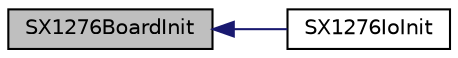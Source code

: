 digraph "SX1276BoardInit"
{
  edge [fontname="Helvetica",fontsize="10",labelfontname="Helvetica",labelfontsize="10"];
  node [fontname="Helvetica",fontsize="10",shape=record];
  rankdir="LR";
  Node15 [label="SX1276BoardInit",height=0.2,width=0.4,color="black", fillcolor="grey75", style="filled", fontcolor="black"];
  Node15 -> Node16 [dir="back",color="midnightblue",fontsize="10",style="solid",fontname="Helvetica"];
  Node16 [label="SX1276IoInit",height=0.2,width=0.4,color="black", fillcolor="white", style="filled",URL="$sx1276mb1las_8h.html#aec7b264fbf1e700d90003a683624ca36",tooltip="Initializes the radio I/Os pins interface "];
}
